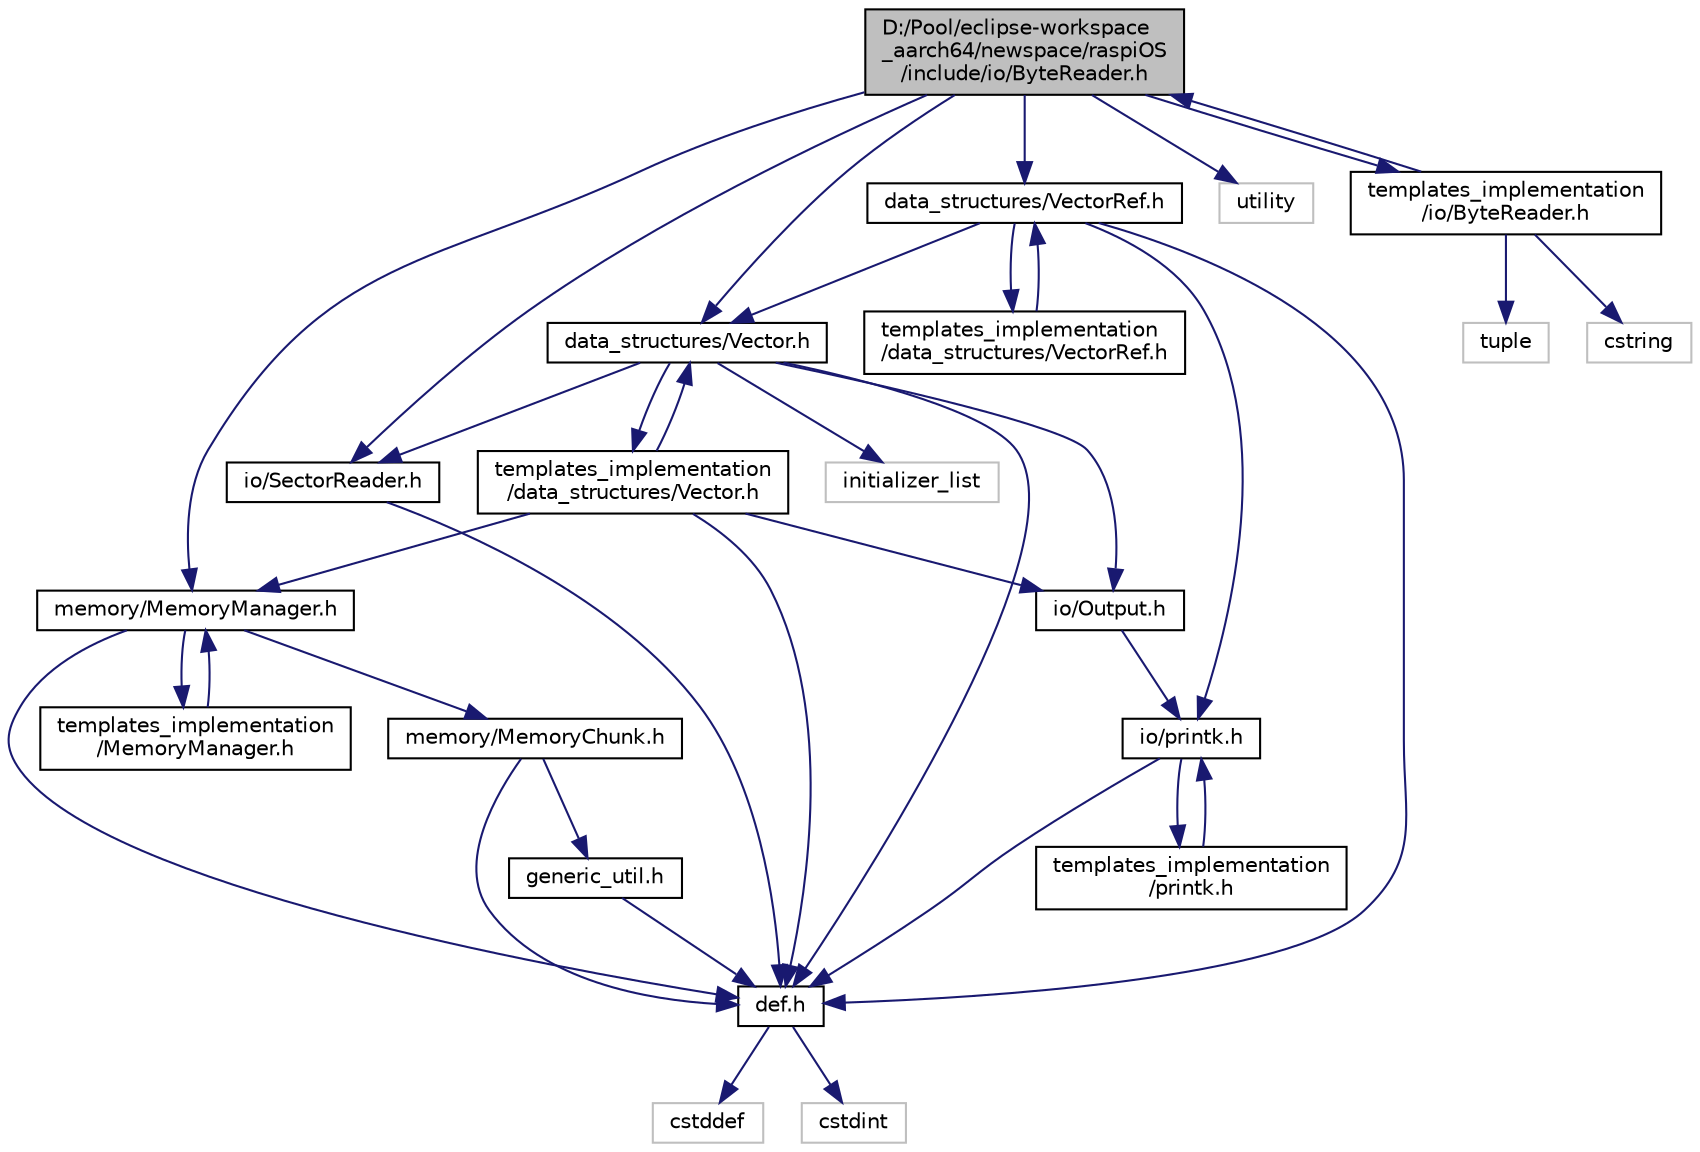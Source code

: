 digraph "D:/Pool/eclipse-workspace_aarch64/newspace/raspiOS/include/io/ByteReader.h"
{
  edge [fontname="Helvetica",fontsize="10",labelfontname="Helvetica",labelfontsize="10"];
  node [fontname="Helvetica",fontsize="10",shape=record];
  Node1357 [label="D:/Pool/eclipse-workspace\l_aarch64/newspace/raspiOS\l/include/io/ByteReader.h",height=0.2,width=0.4,color="black", fillcolor="grey75", style="filled", fontcolor="black"];
  Node1357 -> Node1358 [color="midnightblue",fontsize="10",style="solid",fontname="Helvetica"];
  Node1358 [label="io/SectorReader.h",height=0.2,width=0.4,color="black", fillcolor="white", style="filled",URL="$db/d73/_sector_reader_8h.html"];
  Node1358 -> Node1359 [color="midnightblue",fontsize="10",style="solid",fontname="Helvetica"];
  Node1359 [label="def.h",height=0.2,width=0.4,color="black", fillcolor="white", style="filled",URL="$d4/da4/def_8h.html"];
  Node1359 -> Node1360 [color="midnightblue",fontsize="10",style="solid",fontname="Helvetica"];
  Node1360 [label="cstddef",height=0.2,width=0.4,color="grey75", fillcolor="white", style="filled"];
  Node1359 -> Node1361 [color="midnightblue",fontsize="10",style="solid",fontname="Helvetica"];
  Node1361 [label="cstdint",height=0.2,width=0.4,color="grey75", fillcolor="white", style="filled"];
  Node1357 -> Node1362 [color="midnightblue",fontsize="10",style="solid",fontname="Helvetica"];
  Node1362 [label="memory/MemoryManager.h",height=0.2,width=0.4,color="black", fillcolor="white", style="filled",URL="$d6/d76/memory_2_memory_manager_8h.html"];
  Node1362 -> Node1359 [color="midnightblue",fontsize="10",style="solid",fontname="Helvetica"];
  Node1362 -> Node1363 [color="midnightblue",fontsize="10",style="solid",fontname="Helvetica"];
  Node1363 [label="memory/MemoryChunk.h",height=0.2,width=0.4,color="black", fillcolor="white", style="filled",URL="$d9/df6/_memory_chunk_8h.html"];
  Node1363 -> Node1359 [color="midnightblue",fontsize="10",style="solid",fontname="Helvetica"];
  Node1363 -> Node1364 [color="midnightblue",fontsize="10",style="solid",fontname="Helvetica"];
  Node1364 [label="generic_util.h",height=0.2,width=0.4,color="black", fillcolor="white", style="filled",URL="$d6/d93/generic__util_8h.html"];
  Node1364 -> Node1359 [color="midnightblue",fontsize="10",style="solid",fontname="Helvetica"];
  Node1362 -> Node1365 [color="midnightblue",fontsize="10",style="solid",fontname="Helvetica"];
  Node1365 [label="templates_implementation\l/MemoryManager.h",height=0.2,width=0.4,color="black", fillcolor="white", style="filled",URL="$dd/d2b/templates__implementation_2_memory_manager_8h.html"];
  Node1365 -> Node1362 [color="midnightblue",fontsize="10",style="solid",fontname="Helvetica"];
  Node1357 -> Node1366 [color="midnightblue",fontsize="10",style="solid",fontname="Helvetica"];
  Node1366 [label="data_structures/Vector.h",height=0.2,width=0.4,color="black", fillcolor="white", style="filled",URL="$d0/d70/data__structures_2_vector_8h.html"];
  Node1366 -> Node1359 [color="midnightblue",fontsize="10",style="solid",fontname="Helvetica"];
  Node1366 -> Node1367 [color="midnightblue",fontsize="10",style="solid",fontname="Helvetica"];
  Node1367 [label="initializer_list",height=0.2,width=0.4,color="grey75", fillcolor="white", style="filled"];
  Node1366 -> Node1358 [color="midnightblue",fontsize="10",style="solid",fontname="Helvetica"];
  Node1366 -> Node1368 [color="midnightblue",fontsize="10",style="solid",fontname="Helvetica"];
  Node1368 [label="io/Output.h",height=0.2,width=0.4,color="black", fillcolor="white", style="filled",URL="$d6/d77/_output_8h.html"];
  Node1368 -> Node1369 [color="midnightblue",fontsize="10",style="solid",fontname="Helvetica"];
  Node1369 [label="io/printk.h",height=0.2,width=0.4,color="black", fillcolor="white", style="filled",URL="$dd/d17/io_2printk_8h.html"];
  Node1369 -> Node1359 [color="midnightblue",fontsize="10",style="solid",fontname="Helvetica"];
  Node1369 -> Node1370 [color="midnightblue",fontsize="10",style="solid",fontname="Helvetica"];
  Node1370 [label="templates_implementation\l/printk.h",height=0.2,width=0.4,color="black", fillcolor="white", style="filled",URL="$d7/d95/templates__implementation_2printk_8h.html"];
  Node1370 -> Node1369 [color="midnightblue",fontsize="10",style="solid",fontname="Helvetica"];
  Node1366 -> Node1371 [color="midnightblue",fontsize="10",style="solid",fontname="Helvetica"];
  Node1371 [label="templates_implementation\l/data_structures/Vector.h",height=0.2,width=0.4,color="black", fillcolor="white", style="filled",URL="$d6/d5d/templates__implementation_2data__structures_2_vector_8h.html"];
  Node1371 -> Node1359 [color="midnightblue",fontsize="10",style="solid",fontname="Helvetica"];
  Node1371 -> Node1366 [color="midnightblue",fontsize="10",style="solid",fontname="Helvetica"];
  Node1371 -> Node1362 [color="midnightblue",fontsize="10",style="solid",fontname="Helvetica"];
  Node1371 -> Node1368 [color="midnightblue",fontsize="10",style="solid",fontname="Helvetica"];
  Node1357 -> Node1372 [color="midnightblue",fontsize="10",style="solid",fontname="Helvetica"];
  Node1372 [label="data_structures/VectorRef.h",height=0.2,width=0.4,color="black", fillcolor="white", style="filled",URL="$da/d95/data__structures_2_vector_ref_8h.html"];
  Node1372 -> Node1359 [color="midnightblue",fontsize="10",style="solid",fontname="Helvetica"];
  Node1372 -> Node1366 [color="midnightblue",fontsize="10",style="solid",fontname="Helvetica"];
  Node1372 -> Node1369 [color="midnightblue",fontsize="10",style="solid",fontname="Helvetica"];
  Node1372 -> Node1373 [color="midnightblue",fontsize="10",style="solid",fontname="Helvetica"];
  Node1373 [label="templates_implementation\l/data_structures/VectorRef.h",height=0.2,width=0.4,color="black", fillcolor="white", style="filled",URL="$d0/d4d/templates__implementation_2data__structures_2_vector_ref_8h.html"];
  Node1373 -> Node1372 [color="midnightblue",fontsize="10",style="solid",fontname="Helvetica"];
  Node1357 -> Node1374 [color="midnightblue",fontsize="10",style="solid",fontname="Helvetica"];
  Node1374 [label="utility",height=0.2,width=0.4,color="grey75", fillcolor="white", style="filled"];
  Node1357 -> Node1375 [color="midnightblue",fontsize="10",style="solid",fontname="Helvetica"];
  Node1375 [label="templates_implementation\l/io/ByteReader.h",height=0.2,width=0.4,color="black", fillcolor="white", style="filled",URL="$de/d51/templates__implementation_2io_2_byte_reader_8h.html"];
  Node1375 -> Node1357 [color="midnightblue",fontsize="10",style="solid",fontname="Helvetica"];
  Node1375 -> Node1376 [color="midnightblue",fontsize="10",style="solid",fontname="Helvetica"];
  Node1376 [label="tuple",height=0.2,width=0.4,color="grey75", fillcolor="white", style="filled"];
  Node1375 -> Node1377 [color="midnightblue",fontsize="10",style="solid",fontname="Helvetica"];
  Node1377 [label="cstring",height=0.2,width=0.4,color="grey75", fillcolor="white", style="filled"];
}
